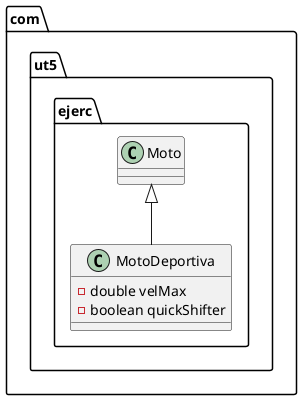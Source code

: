 @startuml
package com.ut5.ejerc {
  class MotoDeportiva {
    - double velMax
    - boolean quickShifter
  }
  Moto <|-- MotoDeportiva
}
@enduml
